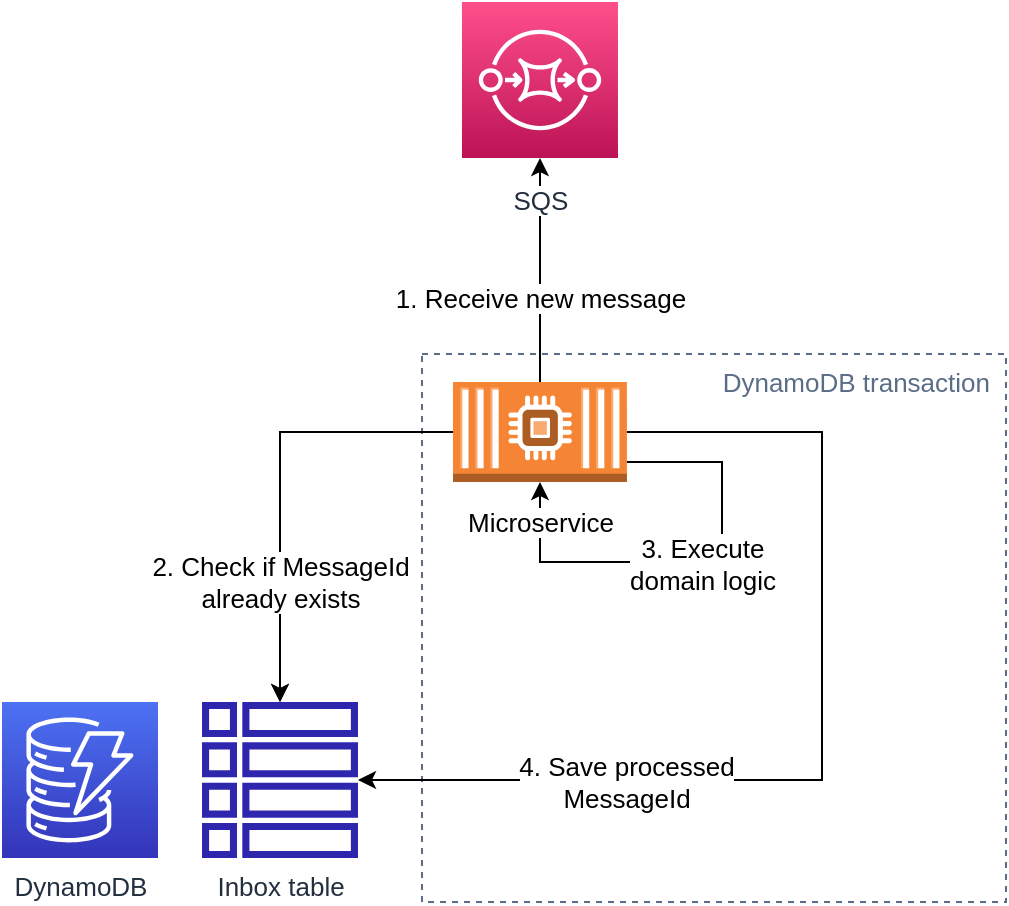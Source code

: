 <mxfile version="21.6.9" type="google">
  <diagram name="Page-1" id="j8gyJ469gVMiIQmluv2O">
    <mxGraphModel grid="1" page="1" gridSize="10" guides="1" tooltips="1" connect="1" arrows="1" fold="1" pageScale="1" pageWidth="850" pageHeight="1100" math="0" shadow="0">
      <root>
        <mxCell id="0" />
        <mxCell id="1" parent="0" />
        <mxCell id="orA6Bw7jzsO3zKe3uAtD-39" value="DynamoDB transaction" style="fillColor=none;strokeColor=#5A6C86;dashed=1;verticalAlign=top;fontStyle=0;fontColor=#5A6C86;whiteSpace=wrap;html=1;align=right;spacingLeft=8;spacingRight=6;fontSize=13;" vertex="1" parent="1">
          <mxGeometry x="390" y="206" width="292" height="274" as="geometry" />
        </mxCell>
        <mxCell id="orA6Bw7jzsO3zKe3uAtD-36" style="edgeStyle=orthogonalEdgeStyle;rounded=0;orthogonalLoop=1;jettySize=auto;html=1;fontSize=13;" edge="1" parent="1" source="orA6Bw7jzsO3zKe3uAtD-28" target="orA6Bw7jzsO3zKe3uAtD-1">
          <mxGeometry relative="1" as="geometry" />
        </mxCell>
        <mxCell id="orA6Bw7jzsO3zKe3uAtD-29" style="edgeStyle=orthogonalEdgeStyle;rounded=0;orthogonalLoop=1;jettySize=auto;html=1;fontSize=13;" edge="1" parent="1" source="orA6Bw7jzsO3zKe3uAtD-28" target="orA6Bw7jzsO3zKe3uAtD-12">
          <mxGeometry relative="1" as="geometry" />
        </mxCell>
        <mxCell id="orA6Bw7jzsO3zKe3uAtD-30" value="1. Receive new message" style="edgeLabel;html=1;align=center;verticalAlign=middle;resizable=0;points=[];fontSize=13;" connectable="0" vertex="1" parent="orA6Bw7jzsO3zKe3uAtD-29">
          <mxGeometry x="-0.24" y="1" relative="1" as="geometry">
            <mxPoint x="1" as="offset" />
          </mxGeometry>
        </mxCell>
        <mxCell id="orA6Bw7jzsO3zKe3uAtD-34" style="edgeStyle=orthogonalEdgeStyle;rounded=0;orthogonalLoop=1;jettySize=auto;html=1;entryX=0.5;entryY=1;entryDx=0;entryDy=0;entryPerimeter=0;fontSize=13;" edge="1" parent="1" source="orA6Bw7jzsO3zKe3uAtD-28" target="orA6Bw7jzsO3zKe3uAtD-28">
          <mxGeometry relative="1" as="geometry">
            <Array as="points">
              <mxPoint x="540" y="260" />
              <mxPoint x="540" y="310" />
              <mxPoint x="449" y="310" />
            </Array>
          </mxGeometry>
        </mxCell>
        <mxCell id="orA6Bw7jzsO3zKe3uAtD-35" value="3. Execute&lt;br style=&quot;font-size: 13px;&quot;&gt;domain logic" style="edgeLabel;html=1;align=center;verticalAlign=middle;resizable=0;points=[];fontSize=13;" connectable="0" vertex="1" parent="orA6Bw7jzsO3zKe3uAtD-34">
          <mxGeometry x="-0.262" y="-3" relative="1" as="geometry">
            <mxPoint x="-7" y="14" as="offset" />
          </mxGeometry>
        </mxCell>
        <mxCell id="orA6Bw7jzsO3zKe3uAtD-1" value="Inbox table" style="sketch=0;outlineConnect=0;fontColor=#232F3E;gradientColor=none;fillColor=#2E27AD;strokeColor=none;dashed=0;verticalLabelPosition=bottom;verticalAlign=top;align=center;html=1;fontSize=13;fontStyle=0;aspect=fixed;pointerEvents=1;shape=mxgraph.aws4.table;" vertex="1" parent="1">
          <mxGeometry x="280" y="380" width="78" height="78" as="geometry" />
        </mxCell>
        <mxCell id="orA6Bw7jzsO3zKe3uAtD-5" value="DynamoDB" style="sketch=0;points=[[0,0,0],[0.25,0,0],[0.5,0,0],[0.75,0,0],[1,0,0],[0,1,0],[0.25,1,0],[0.5,1,0],[0.75,1,0],[1,1,0],[0,0.25,0],[0,0.5,0],[0,0.75,0],[1,0.25,0],[1,0.5,0],[1,0.75,0]];outlineConnect=0;fontColor=#232F3E;gradientColor=#4D72F3;gradientDirection=north;fillColor=#3334B9;strokeColor=#ffffff;dashed=0;verticalLabelPosition=bottom;verticalAlign=top;align=center;html=1;fontSize=13;fontStyle=0;aspect=fixed;shape=mxgraph.aws4.resourceIcon;resIcon=mxgraph.aws4.dynamodb;" vertex="1" parent="1">
          <mxGeometry x="180" y="380" width="78" height="78" as="geometry" />
        </mxCell>
        <mxCell id="orA6Bw7jzsO3zKe3uAtD-12" value="&lt;span style=&quot;background-color: rgb(255, 255, 255); font-size: 13px;&quot;&gt;SQS&lt;br&gt;&lt;/span&gt;" style="sketch=0;points=[[0,0,0],[0.25,0,0],[0.5,0,0],[0.75,0,0],[1,0,0],[0,1,0],[0.25,1,0],[0.5,1,0],[0.75,1,0],[1,1,0],[0,0.25,0],[0,0.5,0],[0,0.75,0],[1,0.25,0],[1,0.5,0],[1,0.75,0]];outlineConnect=0;fontColor=#232F3E;gradientColor=#FF4F8B;gradientDirection=north;fillColor=#BC1356;strokeColor=#ffffff;dashed=0;verticalLabelPosition=bottom;verticalAlign=top;align=center;html=1;fontSize=13;fontStyle=0;aspect=fixed;shape=mxgraph.aws4.resourceIcon;resIcon=mxgraph.aws4.sqs;spacingBottom=0;spacingTop=7;" vertex="1" parent="1">
          <mxGeometry x="409.99" y="30" width="78" height="78" as="geometry" />
        </mxCell>
        <mxCell id="orA6Bw7jzsO3zKe3uAtD-32" style="edgeStyle=orthogonalEdgeStyle;rounded=0;orthogonalLoop=1;jettySize=auto;html=1;fontSize=13;" edge="1" parent="1" source="orA6Bw7jzsO3zKe3uAtD-28" target="orA6Bw7jzsO3zKe3uAtD-1">
          <mxGeometry relative="1" as="geometry" />
        </mxCell>
        <mxCell id="orA6Bw7jzsO3zKe3uAtD-33" value="2. Check if MessageId&lt;br style=&quot;font-size: 13px;&quot;&gt;already exists" style="edgeLabel;html=1;align=center;verticalAlign=middle;resizable=0;points=[];labelBackgroundColor=#FFFFFF;fontSize=13;" connectable="0" vertex="1" parent="orA6Bw7jzsO3zKe3uAtD-32">
          <mxGeometry x="0.144" relative="1" as="geometry">
            <mxPoint y="35" as="offset" />
          </mxGeometry>
        </mxCell>
        <mxCell id="orA6Bw7jzsO3zKe3uAtD-37" style="edgeStyle=orthogonalEdgeStyle;rounded=0;orthogonalLoop=1;jettySize=auto;html=1;fontSize=13;" edge="1" parent="1" source="orA6Bw7jzsO3zKe3uAtD-28" target="orA6Bw7jzsO3zKe3uAtD-1">
          <mxGeometry relative="1" as="geometry">
            <Array as="points">
              <mxPoint x="590" y="245" />
              <mxPoint x="590" y="419" />
            </Array>
          </mxGeometry>
        </mxCell>
        <mxCell id="orA6Bw7jzsO3zKe3uAtD-38" value="4. Save processed&lt;br style=&quot;font-size: 13px;&quot;&gt;MessageId" style="edgeLabel;html=1;align=center;verticalAlign=middle;resizable=0;points=[];fontSize=13;" connectable="0" vertex="1" parent="orA6Bw7jzsO3zKe3uAtD-37">
          <mxGeometry x="-0.154" relative="1" as="geometry">
            <mxPoint x="-98" y="59" as="offset" />
          </mxGeometry>
        </mxCell>
        <mxCell id="orA6Bw7jzsO3zKe3uAtD-28" value="&lt;span style=&quot;background-color: rgb(255, 255, 255); font-size: 13px;&quot;&gt;Microservice&lt;/span&gt;" style="outlineConnect=0;dashed=0;verticalLabelPosition=bottom;verticalAlign=top;align=center;html=1;shape=mxgraph.aws3.ec2_compute_container_2;fillColor=#F58534;gradientColor=none;spacingTop=6;fontSize=13;" vertex="1" parent="1">
          <mxGeometry x="405.51" y="220" width="86.96" height="50" as="geometry" />
        </mxCell>
      </root>
    </mxGraphModel>
  </diagram>
</mxfile>
